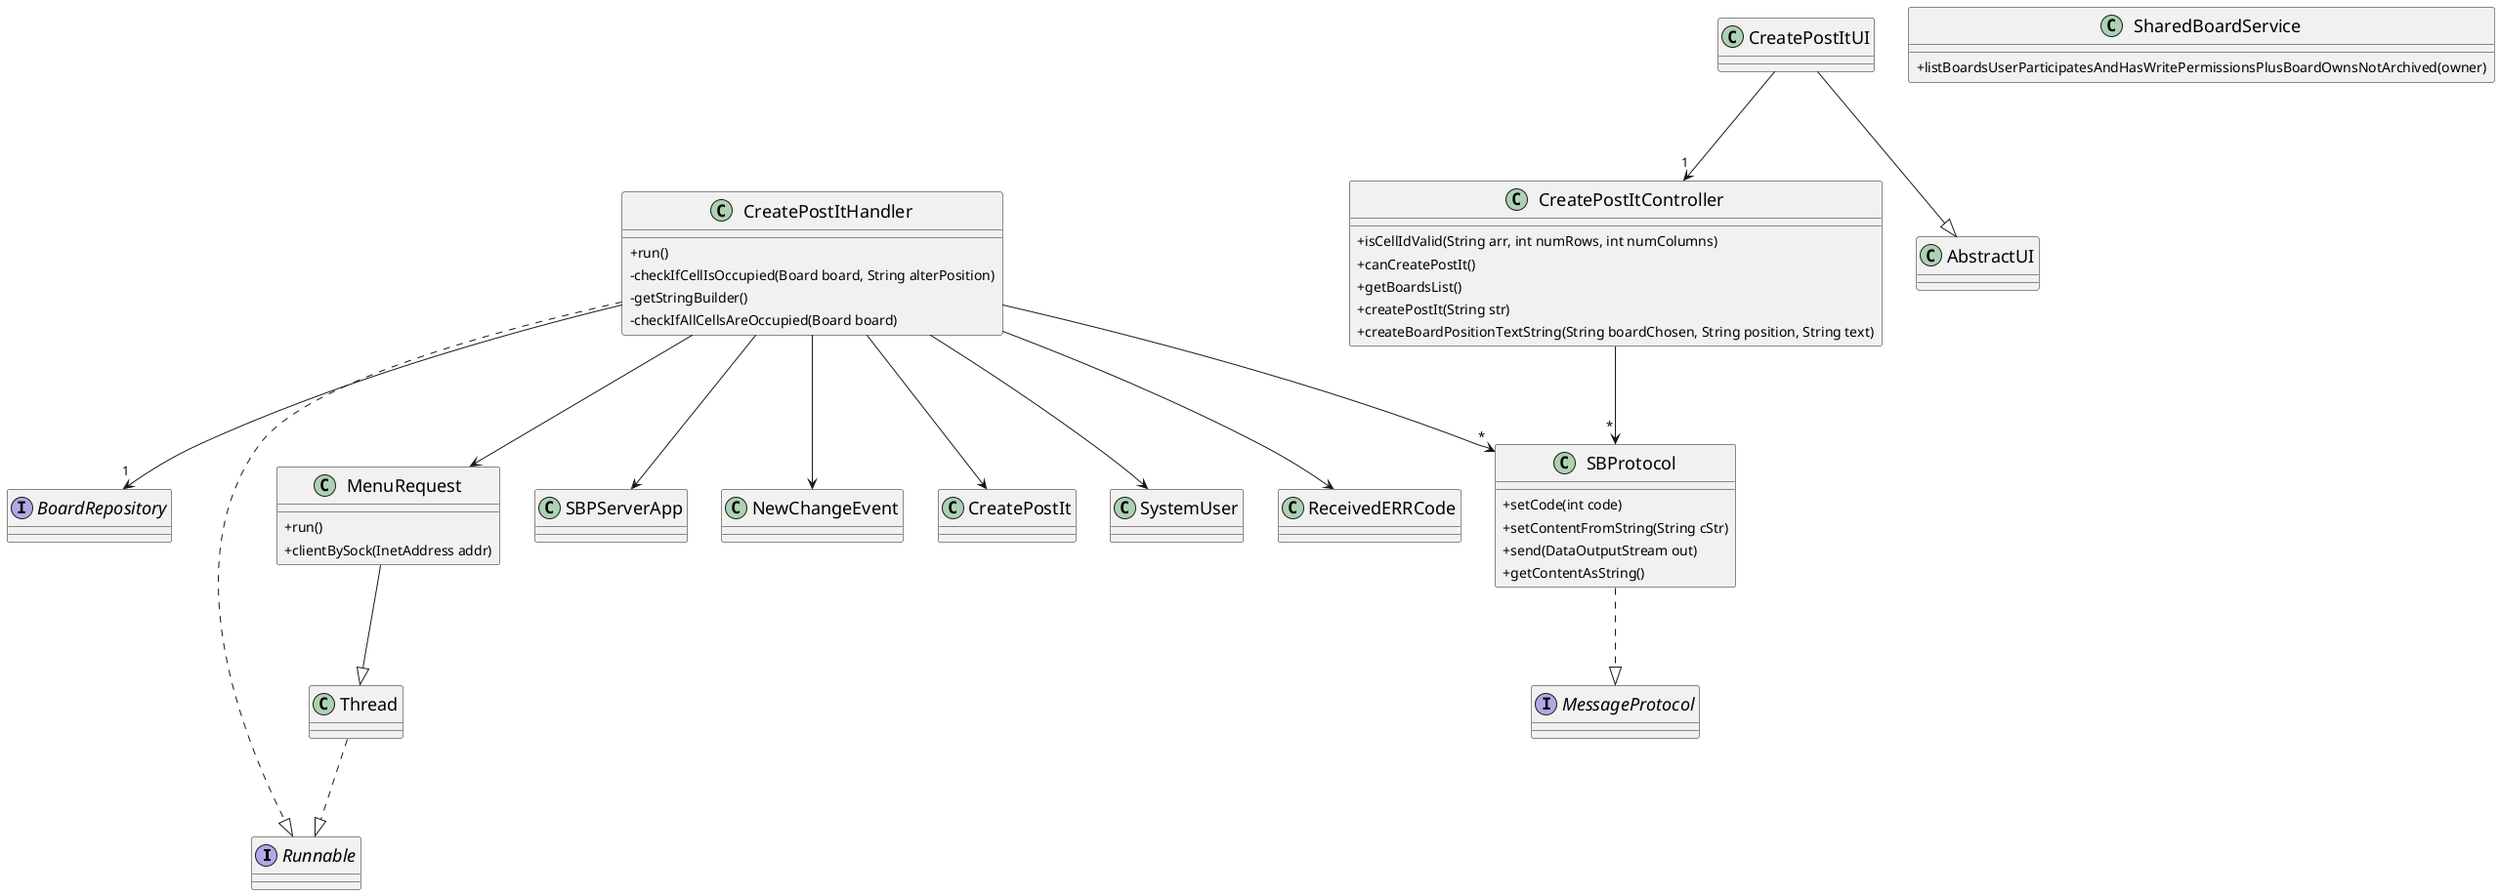 @startuml
'https://plantuml.com/class-diagram

skinparam classAttributeIconSize 0
skinparam padding 2
skinparam ranksep 100
skinparam classFontSize 18

interface Runnable
interface MessageProtocol
interface BoardRepository

class AbstractUI
{
}

class CreatePostItUI
{
}

class CreatePostItController
{
 +isCellIdValid(String arr, int numRows, int numColumns)
 +canCreatePostIt()
 +getBoardsList()
 +createPostIt(String str)
 +createBoardPositionTextString(String boardChosen, String position, String text)
}

class CreatePostItHandler
{
    +run()
    -checkIfCellIsOccupied(Board board, String alterPosition)
    -getStringBuilder()
    -checkIfAllCellsAreOccupied(Board board)
}

class SBProtocol
{
 + setCode(int code)
 + setContentFromString(String cStr)
 + send(DataOutputStream out)
 + getContentAsString()
}

class MenuRequest
{
    +run()
    +clientBySock(InetAddress addr)
}

class SBPServerApp
{
}

class NewChangeEvent
{
}

class CreatePostIt
{
}

class SystemUser
{
}

class ReceivedERRCode
{
}

class Thread
{
}

class SharedBoardService
{
    +listBoardsUserParticipatesAndHasWritePermissionsPlusBoardOwnsNotArchived(owner)
}



'extends --|>
CreatePostItUI --|> AbstractUI
MenuRequest --|> Thread


'depends on(imports)  -->
CreatePostItUI --> "1" CreatePostItController
CreatePostItController --> "*" SBProtocol

CreatePostItHandler --> "1" BoardRepository
CreatePostItHandler --> "*" SBProtocol
CreatePostItHandler --> MenuRequest
CreatePostItHandler --> SBPServerApp
CreatePostItHandler --> NewChangeEvent
CreatePostItHandler --> CreatePostIt
CreatePostItHandler --> SystemUser
CreatePostItHandler --> ReceivedERRCode

'implements ..|>
SBProtocol ..|> MessageProtocol
CreatePostItHandler ..|> Runnable
Thread ..|> Runnable

@enduml
